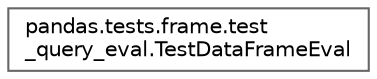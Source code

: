 digraph "Graphical Class Hierarchy"
{
 // LATEX_PDF_SIZE
  bgcolor="transparent";
  edge [fontname=Helvetica,fontsize=10,labelfontname=Helvetica,labelfontsize=10];
  node [fontname=Helvetica,fontsize=10,shape=box,height=0.2,width=0.4];
  rankdir="LR";
  Node0 [id="Node000000",label="pandas.tests.frame.test\l_query_eval.TestDataFrameEval",height=0.2,width=0.4,color="grey40", fillcolor="white", style="filled",URL="$dc/de4/classpandas_1_1tests_1_1frame_1_1test__query__eval_1_1TestDataFrameEval.html",tooltip=" "];
}
